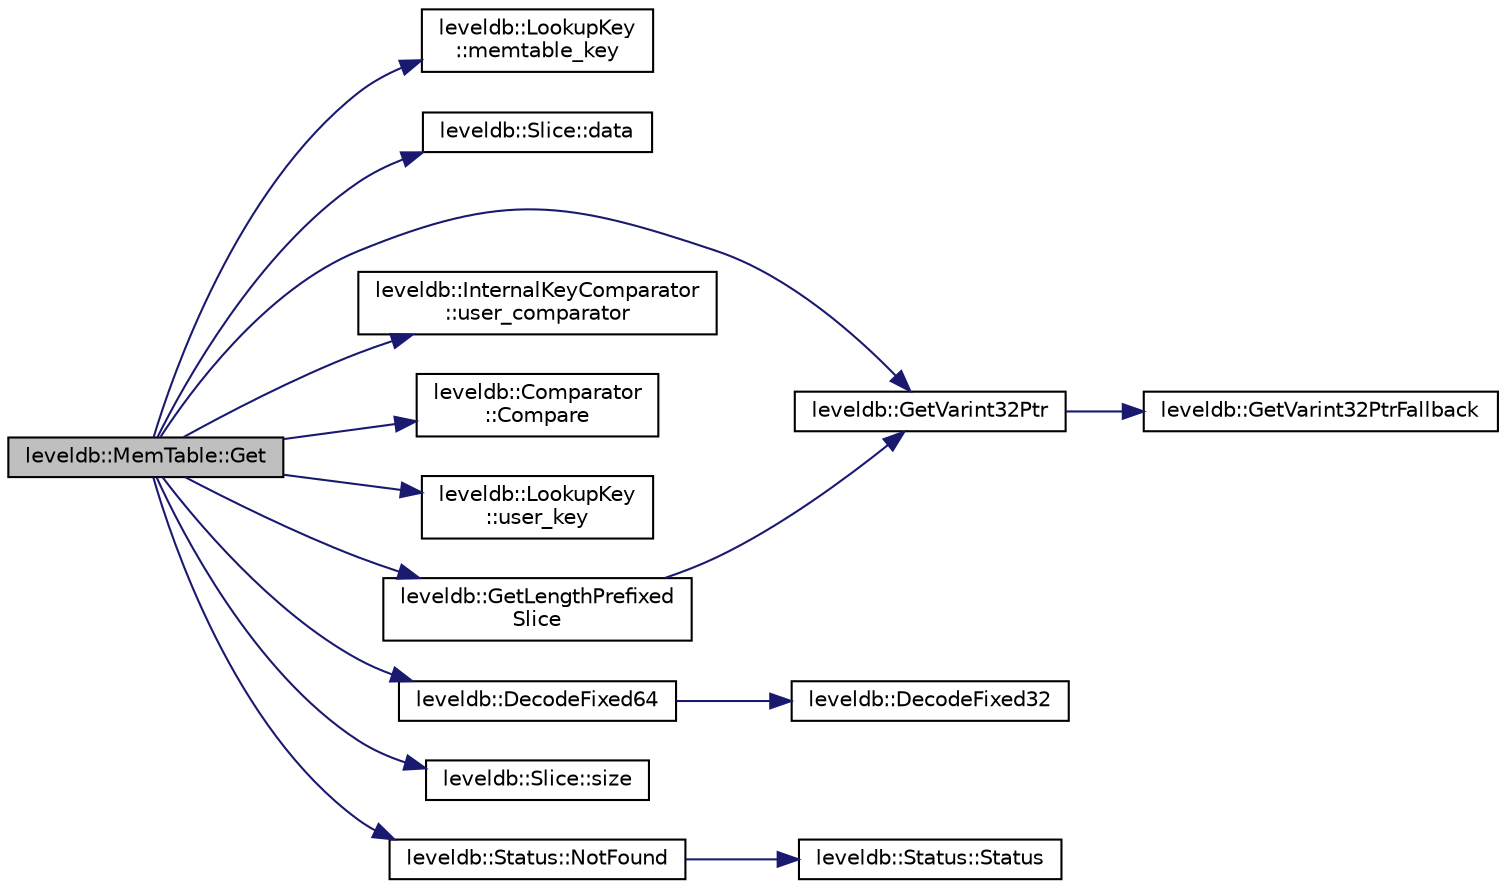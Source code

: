 digraph "leveldb::MemTable::Get"
{
  edge [fontname="Helvetica",fontsize="10",labelfontname="Helvetica",labelfontsize="10"];
  node [fontname="Helvetica",fontsize="10",shape=record];
  rankdir="LR";
  Node1 [label="leveldb::MemTable::Get",height=0.2,width=0.4,color="black", fillcolor="grey75", style="filled" fontcolor="black"];
  Node1 -> Node2 [color="midnightblue",fontsize="10",style="solid",fontname="Helvetica"];
  Node2 [label="leveldb::LookupKey\l::memtable_key",height=0.2,width=0.4,color="black", fillcolor="white", style="filled",URL="$classleveldb_1_1_lookup_key.html#a16b7ee6c701da7e7503510880a106a3a"];
  Node1 -> Node3 [color="midnightblue",fontsize="10",style="solid",fontname="Helvetica"];
  Node3 [label="leveldb::Slice::data",height=0.2,width=0.4,color="black", fillcolor="white", style="filled",URL="$classleveldb_1_1_slice.html#aa64861043d9deee6889461bf0593cf73"];
  Node1 -> Node4 [color="midnightblue",fontsize="10",style="solid",fontname="Helvetica"];
  Node4 [label="leveldb::GetVarint32Ptr",height=0.2,width=0.4,color="black", fillcolor="white", style="filled",URL="$namespaceleveldb.html#addd01473dddfbc70ba64956fe6fac20c"];
  Node4 -> Node5 [color="midnightblue",fontsize="10",style="solid",fontname="Helvetica"];
  Node5 [label="leveldb::GetVarint32PtrFallback",height=0.2,width=0.4,color="black", fillcolor="white", style="filled",URL="$namespaceleveldb.html#abc68f00e57333a27e9ee4fb8d5033905"];
  Node1 -> Node6 [color="midnightblue",fontsize="10",style="solid",fontname="Helvetica"];
  Node6 [label="leveldb::InternalKeyComparator\l::user_comparator",height=0.2,width=0.4,color="black", fillcolor="white", style="filled",URL="$classleveldb_1_1_internal_key_comparator.html#a86ca575a4560bb76e2bcebc0618abd31"];
  Node1 -> Node7 [color="midnightblue",fontsize="10",style="solid",fontname="Helvetica"];
  Node7 [label="leveldb::Comparator\l::Compare",height=0.2,width=0.4,color="black", fillcolor="white", style="filled",URL="$structleveldb_1_1_comparator.html#a05dae6edcad3c7db23827c0233d74039"];
  Node1 -> Node8 [color="midnightblue",fontsize="10",style="solid",fontname="Helvetica"];
  Node8 [label="leveldb::LookupKey\l::user_key",height=0.2,width=0.4,color="black", fillcolor="white", style="filled",URL="$classleveldb_1_1_lookup_key.html#adf91e9804383dd1b2bfd8545df45342f"];
  Node1 -> Node9 [color="midnightblue",fontsize="10",style="solid",fontname="Helvetica"];
  Node9 [label="leveldb::DecodeFixed64",height=0.2,width=0.4,color="black", fillcolor="white", style="filled",URL="$namespaceleveldb.html#a239098b0291873752d0be16633652825"];
  Node9 -> Node10 [color="midnightblue",fontsize="10",style="solid",fontname="Helvetica"];
  Node10 [label="leveldb::DecodeFixed32",height=0.2,width=0.4,color="black", fillcolor="white", style="filled",URL="$namespaceleveldb.html#adae574304f9d1ed3e95742167cd449a9"];
  Node1 -> Node11 [color="midnightblue",fontsize="10",style="solid",fontname="Helvetica"];
  Node11 [label="leveldb::GetLengthPrefixed\lSlice",height=0.2,width=0.4,color="black", fillcolor="white", style="filled",URL="$namespaceleveldb.html#afe94b0b5eec2b0272aed6f45042a70c8"];
  Node11 -> Node4 [color="midnightblue",fontsize="10",style="solid",fontname="Helvetica"];
  Node1 -> Node12 [color="midnightblue",fontsize="10",style="solid",fontname="Helvetica"];
  Node12 [label="leveldb::Slice::size",height=0.2,width=0.4,color="black", fillcolor="white", style="filled",URL="$classleveldb_1_1_slice.html#a947d3173f04f8a30553e89046daf91d5"];
  Node1 -> Node13 [color="midnightblue",fontsize="10",style="solid",fontname="Helvetica"];
  Node13 [label="leveldb::Status::NotFound",height=0.2,width=0.4,color="black", fillcolor="white", style="filled",URL="$classleveldb_1_1_status.html#a9e5beb5b2e758f041e0c012426e7b1b8"];
  Node13 -> Node14 [color="midnightblue",fontsize="10",style="solid",fontname="Helvetica"];
  Node14 [label="leveldb::Status::Status",height=0.2,width=0.4,color="black", fillcolor="white", style="filled",URL="$classleveldb_1_1_status.html#a941ec793179e81df3032a612cfe5039f"];
}
